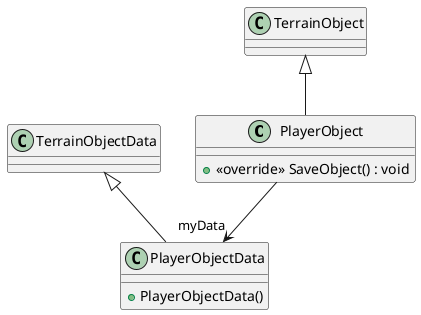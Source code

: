 @startuml
class PlayerObject {
    + <<override>> SaveObject() : void
}
class PlayerObjectData {
    + PlayerObjectData()
}
TerrainObject <|-- PlayerObject
PlayerObject --> "myData" PlayerObjectData
TerrainObjectData <|-- PlayerObjectData
@enduml

